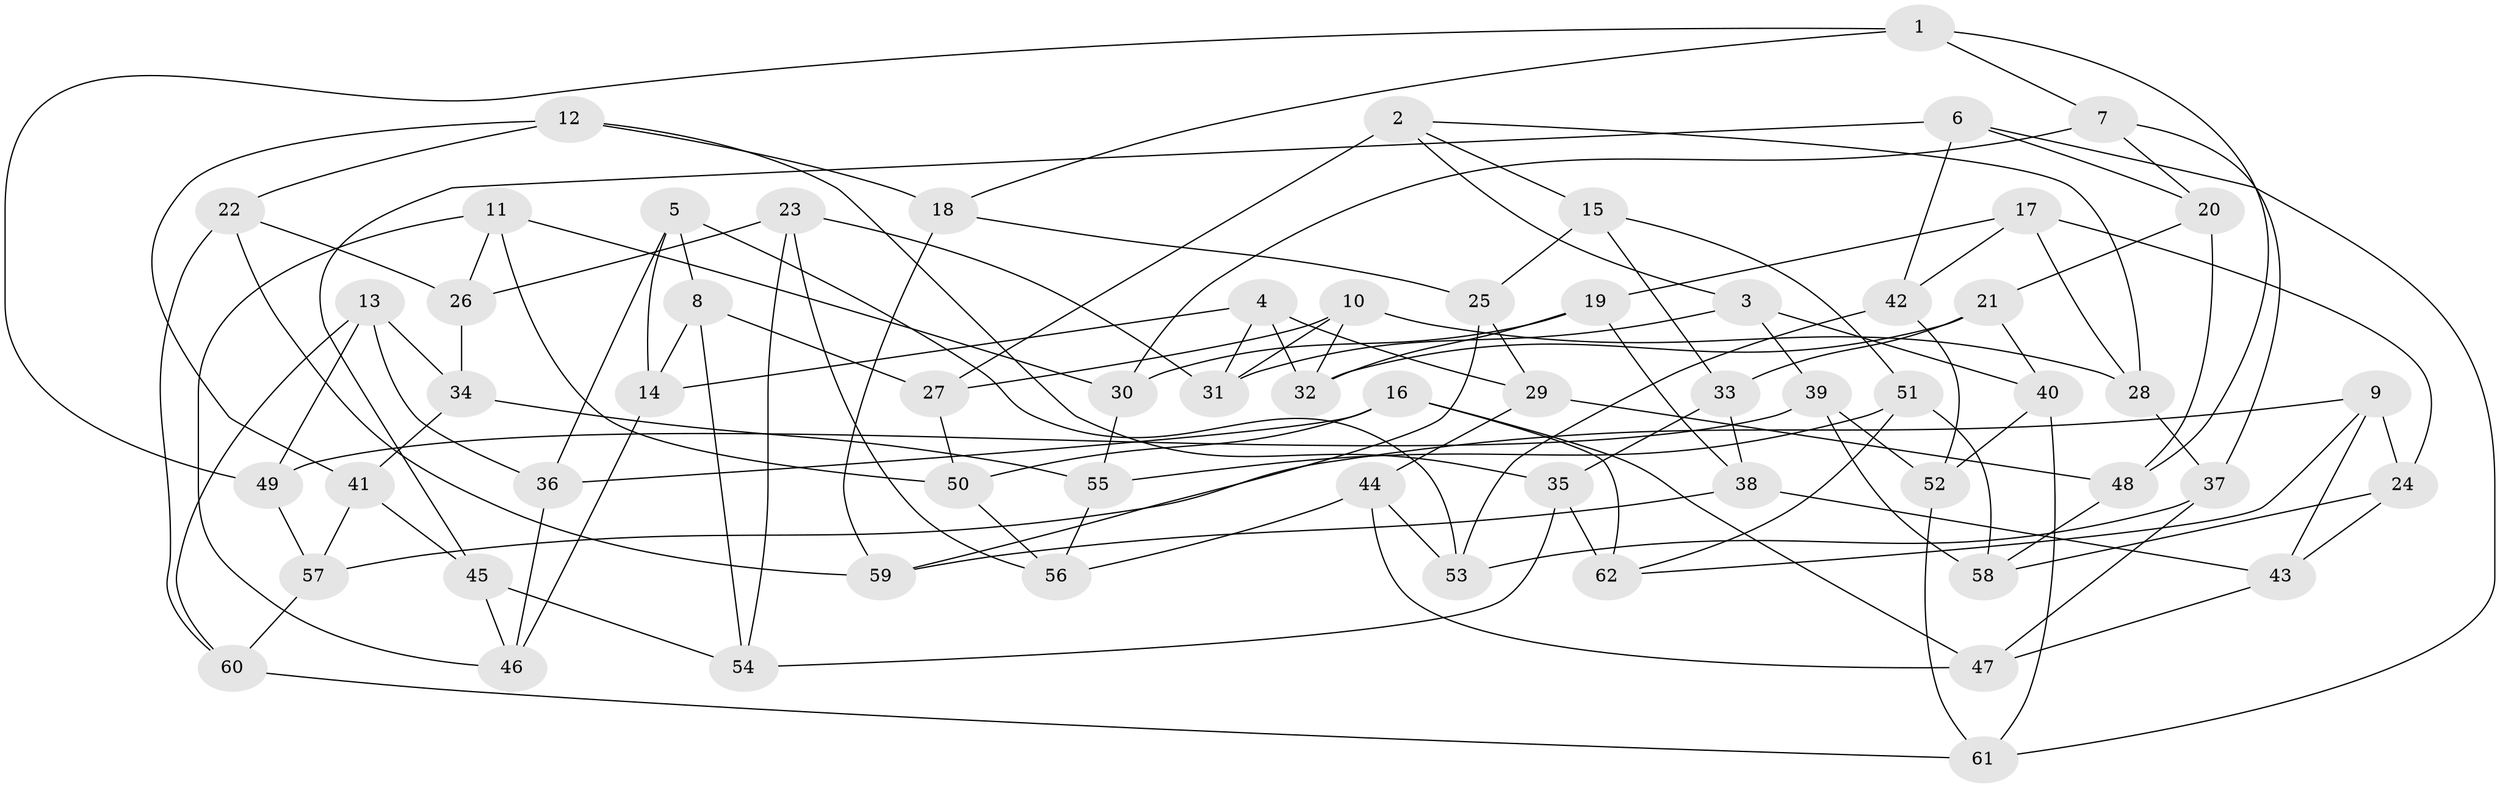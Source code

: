 // Generated by graph-tools (version 1.1) at 2025/11/02/27/25 16:11:42]
// undirected, 62 vertices, 124 edges
graph export_dot {
graph [start="1"]
  node [color=gray90,style=filled];
  1;
  2;
  3;
  4;
  5;
  6;
  7;
  8;
  9;
  10;
  11;
  12;
  13;
  14;
  15;
  16;
  17;
  18;
  19;
  20;
  21;
  22;
  23;
  24;
  25;
  26;
  27;
  28;
  29;
  30;
  31;
  32;
  33;
  34;
  35;
  36;
  37;
  38;
  39;
  40;
  41;
  42;
  43;
  44;
  45;
  46;
  47;
  48;
  49;
  50;
  51;
  52;
  53;
  54;
  55;
  56;
  57;
  58;
  59;
  60;
  61;
  62;
  1 -- 7;
  1 -- 18;
  1 -- 48;
  1 -- 49;
  2 -- 15;
  2 -- 3;
  2 -- 27;
  2 -- 28;
  3 -- 40;
  3 -- 39;
  3 -- 31;
  4 -- 31;
  4 -- 29;
  4 -- 14;
  4 -- 32;
  5 -- 8;
  5 -- 53;
  5 -- 14;
  5 -- 36;
  6 -- 20;
  6 -- 45;
  6 -- 61;
  6 -- 42;
  7 -- 20;
  7 -- 37;
  7 -- 30;
  8 -- 54;
  8 -- 14;
  8 -- 27;
  9 -- 43;
  9 -- 24;
  9 -- 62;
  9 -- 57;
  10 -- 28;
  10 -- 32;
  10 -- 27;
  10 -- 31;
  11 -- 26;
  11 -- 50;
  11 -- 46;
  11 -- 30;
  12 -- 18;
  12 -- 41;
  12 -- 35;
  12 -- 22;
  13 -- 60;
  13 -- 34;
  13 -- 36;
  13 -- 49;
  14 -- 46;
  15 -- 25;
  15 -- 33;
  15 -- 51;
  16 -- 47;
  16 -- 36;
  16 -- 62;
  16 -- 50;
  17 -- 19;
  17 -- 28;
  17 -- 24;
  17 -- 42;
  18 -- 25;
  18 -- 59;
  19 -- 38;
  19 -- 32;
  19 -- 30;
  20 -- 48;
  20 -- 21;
  21 -- 40;
  21 -- 33;
  21 -- 32;
  22 -- 59;
  22 -- 60;
  22 -- 26;
  23 -- 31;
  23 -- 56;
  23 -- 26;
  23 -- 54;
  24 -- 58;
  24 -- 43;
  25 -- 59;
  25 -- 29;
  26 -- 34;
  27 -- 50;
  28 -- 37;
  29 -- 48;
  29 -- 44;
  30 -- 55;
  33 -- 35;
  33 -- 38;
  34 -- 55;
  34 -- 41;
  35 -- 62;
  35 -- 54;
  36 -- 46;
  37 -- 47;
  37 -- 53;
  38 -- 59;
  38 -- 43;
  39 -- 58;
  39 -- 49;
  39 -- 52;
  40 -- 52;
  40 -- 61;
  41 -- 57;
  41 -- 45;
  42 -- 52;
  42 -- 53;
  43 -- 47;
  44 -- 56;
  44 -- 53;
  44 -- 47;
  45 -- 54;
  45 -- 46;
  48 -- 58;
  49 -- 57;
  50 -- 56;
  51 -- 62;
  51 -- 58;
  51 -- 55;
  52 -- 61;
  55 -- 56;
  57 -- 60;
  60 -- 61;
}
